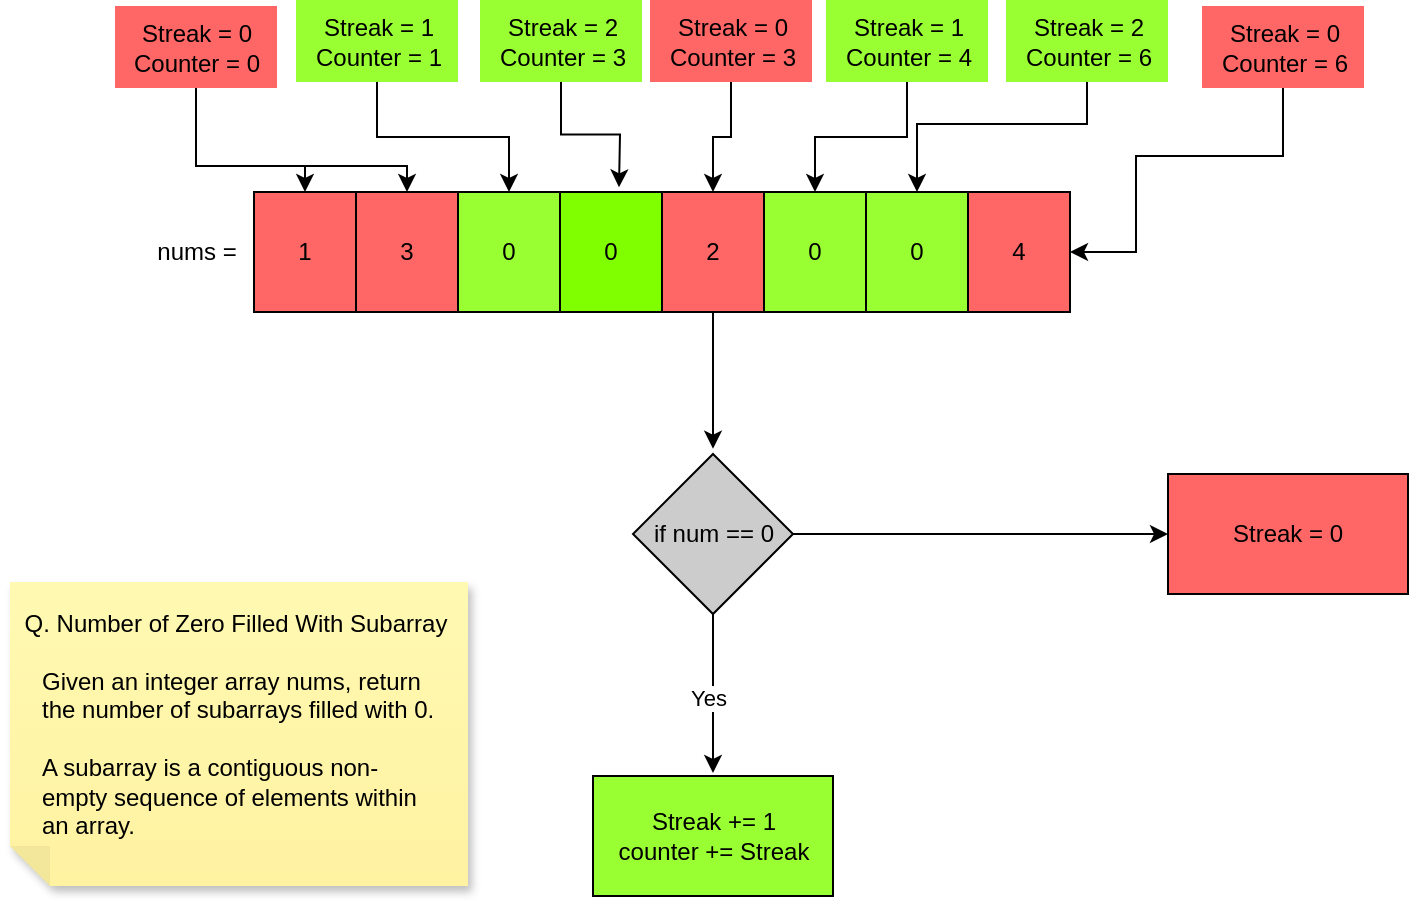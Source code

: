 <mxfile version="28.0.6">
  <diagram name="Page-1" id="LJR9ENuI2Uta56lAqSt4">
    <mxGraphModel dx="697" dy="561" grid="0" gridSize="10" guides="1" tooltips="1" connect="1" arrows="1" fold="1" page="0" pageScale="1" pageWidth="827" pageHeight="1169" math="0" shadow="0">
      <root>
        <mxCell id="0" />
        <mxCell id="1" parent="0" />
        <mxCell id="IUhLpbV6H-lSGQGEw09X-1" value="1" style="rounded=0;whiteSpace=wrap;html=1;fillColor=#FF6666;" vertex="1" parent="1">
          <mxGeometry x="140" y="106" width="51" height="60" as="geometry" />
        </mxCell>
        <mxCell id="IUhLpbV6H-lSGQGEw09X-3" value="3" style="rounded=0;whiteSpace=wrap;html=1;fillColor=#FF6666;" vertex="1" parent="1">
          <mxGeometry x="191" y="106" width="51" height="60" as="geometry" />
        </mxCell>
        <mxCell id="IUhLpbV6H-lSGQGEw09X-4" value="0" style="rounded=0;whiteSpace=wrap;html=1;fillColor=#99FF33;" vertex="1" parent="1">
          <mxGeometry x="242" y="106" width="51" height="60" as="geometry" />
        </mxCell>
        <mxCell id="IUhLpbV6H-lSGQGEw09X-5" value="0" style="rounded=0;whiteSpace=wrap;html=1;fillColor=#80FF00;" vertex="1" parent="1">
          <mxGeometry x="293" y="106" width="51" height="60" as="geometry" />
        </mxCell>
        <mxCell id="IUhLpbV6H-lSGQGEw09X-27" style="edgeStyle=orthogonalEdgeStyle;rounded=0;orthogonalLoop=1;jettySize=auto;html=1;" edge="1" parent="1" source="IUhLpbV6H-lSGQGEw09X-6">
          <mxGeometry relative="1" as="geometry">
            <mxPoint x="369.5" y="234.357" as="targetPoint" />
          </mxGeometry>
        </mxCell>
        <mxCell id="IUhLpbV6H-lSGQGEw09X-6" value="2" style="rounded=0;whiteSpace=wrap;html=1;fillColor=#FF6666;" vertex="1" parent="1">
          <mxGeometry x="344" y="106" width="51" height="60" as="geometry" />
        </mxCell>
        <mxCell id="IUhLpbV6H-lSGQGEw09X-7" value="0" style="rounded=0;whiteSpace=wrap;html=1;fillColor=#99FF33;" vertex="1" parent="1">
          <mxGeometry x="395" y="106" width="51" height="60" as="geometry" />
        </mxCell>
        <mxCell id="IUhLpbV6H-lSGQGEw09X-8" value="0" style="rounded=0;whiteSpace=wrap;html=1;fillColor=#99FF33;" vertex="1" parent="1">
          <mxGeometry x="446" y="106" width="51" height="60" as="geometry" />
        </mxCell>
        <mxCell id="IUhLpbV6H-lSGQGEw09X-9" value="4" style="rounded=0;whiteSpace=wrap;html=1;fillColor=#FF6666;" vertex="1" parent="1">
          <mxGeometry x="497" y="106" width="51" height="60" as="geometry" />
        </mxCell>
        <mxCell id="IUhLpbV6H-lSGQGEw09X-26" style="edgeStyle=orthogonalEdgeStyle;rounded=0;orthogonalLoop=1;jettySize=auto;html=1;" edge="1" parent="1" source="IUhLpbV6H-lSGQGEw09X-13">
          <mxGeometry relative="1" as="geometry">
            <mxPoint x="369.5" y="396.5" as="targetPoint" />
          </mxGeometry>
        </mxCell>
        <mxCell id="IUhLpbV6H-lSGQGEw09X-29" value="Yes" style="edgeLabel;html=1;align=center;verticalAlign=middle;resizable=0;points=[];" vertex="1" connectable="0" parent="IUhLpbV6H-lSGQGEw09X-26">
          <mxGeometry x="0.054" y="-3" relative="1" as="geometry">
            <mxPoint as="offset" />
          </mxGeometry>
        </mxCell>
        <mxCell id="IUhLpbV6H-lSGQGEw09X-31" style="edgeStyle=orthogonalEdgeStyle;rounded=0;orthogonalLoop=1;jettySize=auto;html=1;entryX=0;entryY=0.5;entryDx=0;entryDy=0;" edge="1" parent="1" source="IUhLpbV6H-lSGQGEw09X-13" target="IUhLpbV6H-lSGQGEw09X-30">
          <mxGeometry relative="1" as="geometry" />
        </mxCell>
        <mxCell id="IUhLpbV6H-lSGQGEw09X-13" value="if num == 0" style="rhombus;whiteSpace=wrap;html=1;fillColor=#CCCCCC;" vertex="1" parent="1">
          <mxGeometry x="329.5" y="237" width="80" height="80" as="geometry" />
        </mxCell>
        <mxCell id="IUhLpbV6H-lSGQGEw09X-25" value="nums =" style="text;html=1;align=center;verticalAlign=middle;resizable=0;points=[];autosize=1;strokeColor=none;fillColor=none;" vertex="1" parent="1">
          <mxGeometry x="82" y="123" width="58" height="26" as="geometry" />
        </mxCell>
        <mxCell id="IUhLpbV6H-lSGQGEw09X-28" value="Streak += 1&lt;div&gt;counter += Streak&lt;/div&gt;" style="whiteSpace=wrap;html=1;fillColor=#99FF33;" vertex="1" parent="1">
          <mxGeometry x="309.5" y="398" width="120" height="60" as="geometry" />
        </mxCell>
        <mxCell id="IUhLpbV6H-lSGQGEw09X-30" value="Streak = 0" style="whiteSpace=wrap;html=1;fillColor=#FF6666;" vertex="1" parent="1">
          <mxGeometry x="597" y="247" width="120" height="60" as="geometry" />
        </mxCell>
        <mxCell id="IUhLpbV6H-lSGQGEw09X-37" value="" style="shape=note;whiteSpace=wrap;html=1;backgroundOutline=1;fontColor=#000000;darkOpacity=0.05;fillColor=#FFF9B2;strokeColor=none;fillStyle=solid;direction=west;gradientDirection=north;gradientColor=#FFF2A1;shadow=1;size=20;pointerEvents=1;" vertex="1" parent="1">
          <mxGeometry x="18" y="301" width="229" height="152" as="geometry" />
        </mxCell>
        <mxCell id="IUhLpbV6H-lSGQGEw09X-39" value="Given an integer array nums, return the number of subarrays filled with 0.&#xa;&#xa;A subarray is a contiguous non-empty sequence of elements within an array." style="text;whiteSpace=wrap;html=1;" vertex="1" parent="1">
          <mxGeometry x="31.5" y="337" width="202" height="104" as="geometry" />
        </mxCell>
        <mxCell id="IUhLpbV6H-lSGQGEw09X-41" value="Q. Number of Zero Filled With Subarray" style="text;strokeColor=none;align=center;fillColor=none;html=1;verticalAlign=middle;whiteSpace=wrap;rounded=0;" vertex="1" parent="1">
          <mxGeometry x="23" y="307" width="216.21" height="30" as="geometry" />
        </mxCell>
        <mxCell id="IUhLpbV6H-lSGQGEw09X-46" style="edgeStyle=orthogonalEdgeStyle;rounded=0;orthogonalLoop=1;jettySize=auto;html=1;entryX=0.5;entryY=0;entryDx=0;entryDy=0;" edge="1" parent="1" source="IUhLpbV6H-lSGQGEw09X-43" target="IUhLpbV6H-lSGQGEw09X-4">
          <mxGeometry relative="1" as="geometry" />
        </mxCell>
        <mxCell id="IUhLpbV6H-lSGQGEw09X-43" value="Streak = 1&lt;div&gt;Counter = 1&lt;/div&gt;" style="text;html=1;align=center;verticalAlign=middle;resizable=0;points=[];autosize=1;strokeColor=none;fillColor=#99FF33;" vertex="1" parent="1">
          <mxGeometry x="161" y="10" width="81" height="41" as="geometry" />
        </mxCell>
        <mxCell id="IUhLpbV6H-lSGQGEw09X-48" style="edgeStyle=orthogonalEdgeStyle;rounded=0;orthogonalLoop=1;jettySize=auto;html=1;" edge="1" parent="1" source="IUhLpbV6H-lSGQGEw09X-47">
          <mxGeometry relative="1" as="geometry">
            <mxPoint x="322.5" y="103.643" as="targetPoint" />
          </mxGeometry>
        </mxCell>
        <mxCell id="IUhLpbV6H-lSGQGEw09X-47" value="Streak = 2&lt;div&gt;Counter = 3&lt;/div&gt;" style="text;html=1;align=center;verticalAlign=middle;resizable=0;points=[];autosize=1;strokeColor=none;fillColor=#99FF33;" vertex="1" parent="1">
          <mxGeometry x="253" y="10" width="81" height="41" as="geometry" />
        </mxCell>
        <mxCell id="IUhLpbV6H-lSGQGEw09X-50" style="edgeStyle=orthogonalEdgeStyle;rounded=0;orthogonalLoop=1;jettySize=auto;html=1;entryX=0.5;entryY=0;entryDx=0;entryDy=0;" edge="1" parent="1" source="IUhLpbV6H-lSGQGEw09X-49" target="IUhLpbV6H-lSGQGEw09X-6">
          <mxGeometry relative="1" as="geometry" />
        </mxCell>
        <mxCell id="IUhLpbV6H-lSGQGEw09X-49" value="Streak = 0&lt;div&gt;Counter = 3&lt;/div&gt;" style="text;html=1;align=center;verticalAlign=middle;resizable=0;points=[];autosize=1;strokeColor=none;fillColor=#FF6666;" vertex="1" parent="1">
          <mxGeometry x="338" y="10" width="81" height="41" as="geometry" />
        </mxCell>
        <mxCell id="IUhLpbV6H-lSGQGEw09X-52" style="edgeStyle=orthogonalEdgeStyle;rounded=0;orthogonalLoop=1;jettySize=auto;html=1;entryX=0.5;entryY=0;entryDx=0;entryDy=0;" edge="1" parent="1" source="IUhLpbV6H-lSGQGEw09X-51" target="IUhLpbV6H-lSGQGEw09X-3">
          <mxGeometry relative="1" as="geometry">
            <Array as="points">
              <mxPoint x="111" y="93" />
              <mxPoint x="217" y="93" />
            </Array>
          </mxGeometry>
        </mxCell>
        <mxCell id="IUhLpbV6H-lSGQGEw09X-53" style="edgeStyle=orthogonalEdgeStyle;rounded=0;orthogonalLoop=1;jettySize=auto;html=1;entryX=0.5;entryY=0;entryDx=0;entryDy=0;" edge="1" parent="1" source="IUhLpbV6H-lSGQGEw09X-51" target="IUhLpbV6H-lSGQGEw09X-1">
          <mxGeometry relative="1" as="geometry">
            <Array as="points">
              <mxPoint x="111" y="93" />
              <mxPoint x="166" y="93" />
            </Array>
          </mxGeometry>
        </mxCell>
        <mxCell id="IUhLpbV6H-lSGQGEw09X-51" value="Streak = 0&lt;div&gt;Counter = 0&lt;/div&gt;" style="text;html=1;align=center;verticalAlign=middle;resizable=0;points=[];autosize=1;strokeColor=none;fillColor=#FF6666;" vertex="1" parent="1">
          <mxGeometry x="70.5" y="13" width="81" height="41" as="geometry" />
        </mxCell>
        <mxCell id="IUhLpbV6H-lSGQGEw09X-55" style="edgeStyle=orthogonalEdgeStyle;rounded=0;orthogonalLoop=1;jettySize=auto;html=1;entryX=0.5;entryY=0;entryDx=0;entryDy=0;" edge="1" parent="1" source="IUhLpbV6H-lSGQGEw09X-54" target="IUhLpbV6H-lSGQGEw09X-7">
          <mxGeometry relative="1" as="geometry" />
        </mxCell>
        <mxCell id="IUhLpbV6H-lSGQGEw09X-54" value="Streak = 1&lt;div&gt;Counter = 4&lt;/div&gt;" style="text;html=1;align=center;verticalAlign=middle;resizable=0;points=[];autosize=1;strokeColor=none;fillColor=#99FF33;" vertex="1" parent="1">
          <mxGeometry x="426" y="10" width="81" height="41" as="geometry" />
        </mxCell>
        <mxCell id="IUhLpbV6H-lSGQGEw09X-57" style="edgeStyle=orthogonalEdgeStyle;rounded=0;orthogonalLoop=1;jettySize=auto;html=1;entryX=0.5;entryY=0;entryDx=0;entryDy=0;" edge="1" parent="1" source="IUhLpbV6H-lSGQGEw09X-56" target="IUhLpbV6H-lSGQGEw09X-8">
          <mxGeometry relative="1" as="geometry">
            <Array as="points">
              <mxPoint x="557" y="72" />
              <mxPoint x="472" y="72" />
            </Array>
          </mxGeometry>
        </mxCell>
        <mxCell id="IUhLpbV6H-lSGQGEw09X-56" value="Streak = 2&lt;div&gt;Counter = 6&lt;/div&gt;" style="text;html=1;align=center;verticalAlign=middle;resizable=0;points=[];autosize=1;strokeColor=none;fillColor=#99FF33;" vertex="1" parent="1">
          <mxGeometry x="516" y="10" width="81" height="41" as="geometry" />
        </mxCell>
        <mxCell id="IUhLpbV6H-lSGQGEw09X-59" style="edgeStyle=orthogonalEdgeStyle;rounded=0;orthogonalLoop=1;jettySize=auto;html=1;entryX=1;entryY=0.5;entryDx=0;entryDy=0;" edge="1" parent="1" source="IUhLpbV6H-lSGQGEw09X-58" target="IUhLpbV6H-lSGQGEw09X-9">
          <mxGeometry relative="1" as="geometry">
            <Array as="points">
              <mxPoint x="655" y="88" />
              <mxPoint x="581" y="88" />
              <mxPoint x="581" y="136" />
            </Array>
          </mxGeometry>
        </mxCell>
        <mxCell id="IUhLpbV6H-lSGQGEw09X-58" value="Streak = 0&lt;div&gt;Counter = 6&lt;/div&gt;" style="text;html=1;align=center;verticalAlign=middle;resizable=0;points=[];autosize=1;strokeColor=none;fillColor=#FF6666;" vertex="1" parent="1">
          <mxGeometry x="614" y="13" width="81" height="41" as="geometry" />
        </mxCell>
      </root>
    </mxGraphModel>
  </diagram>
</mxfile>

